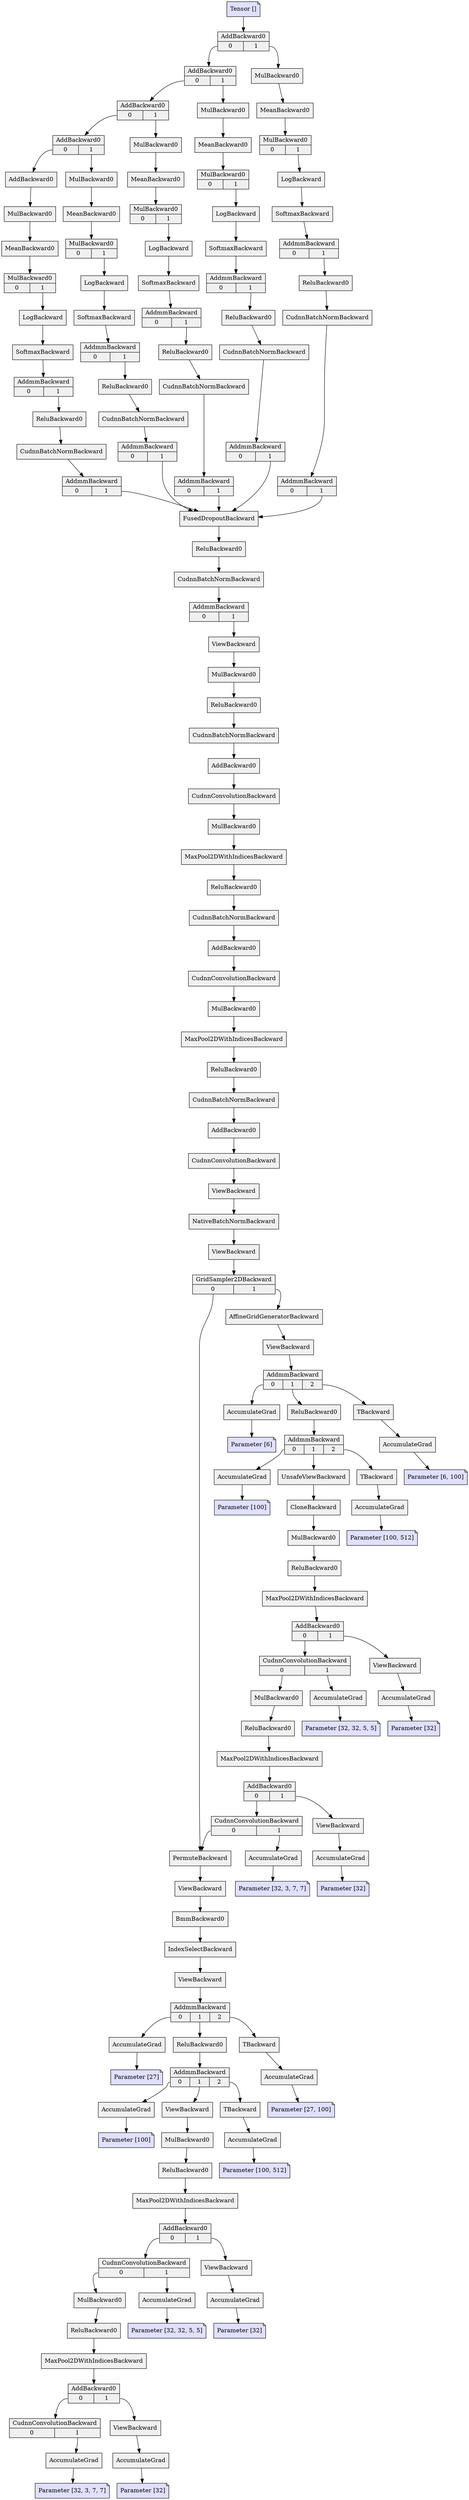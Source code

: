 digraph{
  1 [shape=note,style=filled, fillcolor="#e0e0ff",label="Tensor []"]
  2 [shape=record,style=filled, fillcolor="#f0f0f0",label="{ AddBackward0 | { <output0> 0 | <output1> 1 }  }"]
  3 [shape=record,style=filled, fillcolor="#f0f0f0",label="{ AddBackward0 | { <output0> 0 | <output1> 1 }  }"]
  4 [shape=record,style=filled, fillcolor="#f0f0f0",label="{ AddBackward0 | { <output0> 0 | <output1> 1 }  }"]
  5 [shape=record,style=filled, fillcolor="#f0f0f0",label="{ AddBackward0 | { <output0> 0 | <output1> 1 }  }"]
  6 [shape=record,style=filled, fillcolor="#f0f0f0",label="{ AddBackward0 }"]
  7 [shape=record,style=filled, fillcolor="#f0f0f0",label="{ MulBackward0 }"]
  8 [shape=record,style=filled, fillcolor="#f0f0f0",label="{ MeanBackward0 }"]
  9 [shape=record,style=filled, fillcolor="#f0f0f0",label="{ MulBackward0 | { <output0> 0 | <output1> 1 }  }"]
  10 [shape=record,style=filled, fillcolor="#f0f0f0",label="{ LogBackward }"]
  11 [shape=record,style=filled, fillcolor="#f0f0f0",label="{ SoftmaxBackward }"]
  12 [shape=record,style=filled, fillcolor="#f0f0f0",label="{ AddmmBackward | { <output0> 0 | <output1> 1 }  }"]
  13 [shape=record,style=filled, fillcolor="#f0f0f0",label="{ ReluBackward0 }"]
  14 [shape=record,style=filled, fillcolor="#f0f0f0",label="{ CudnnBatchNormBackward }"]
  15 [shape=record,style=filled, fillcolor="#f0f0f0",label="{ AddmmBackward | { <output0> 0 | <output1> 1 }  }"]
  16 [shape=record,style=filled, fillcolor="#f0f0f0",label="{ FusedDropoutBackward }"]
  17 [shape=record,style=filled, fillcolor="#f0f0f0",label="{ ReluBackward0 }"]
  18 [shape=record,style=filled, fillcolor="#f0f0f0",label="{ CudnnBatchNormBackward }"]
  19 [shape=record,style=filled, fillcolor="#f0f0f0",label="{ AddmmBackward | { <output0> 0 | <output1> 1 }  }"]
  20 [shape=record,style=filled, fillcolor="#f0f0f0",label="{ ViewBackward }"]
  21 [shape=record,style=filled, fillcolor="#f0f0f0",label="{ MulBackward0 }"]
  22 [shape=record,style=filled, fillcolor="#f0f0f0",label="{ ReluBackward0 }"]
  23 [shape=record,style=filled, fillcolor="#f0f0f0",label="{ CudnnBatchNormBackward }"]
  24 [shape=record,style=filled, fillcolor="#f0f0f0",label="{ AddBackward0 }"]
  25 [shape=record,style=filled, fillcolor="#f0f0f0",label="{ CudnnConvolutionBackward }"]
  26 [shape=record,style=filled, fillcolor="#f0f0f0",label="{ MulBackward0 }"]
  27 [shape=record,style=filled, fillcolor="#f0f0f0",label="{ MaxPool2DWithIndicesBackward }"]
  28 [shape=record,style=filled, fillcolor="#f0f0f0",label="{ ReluBackward0 }"]
  29 [shape=record,style=filled, fillcolor="#f0f0f0",label="{ CudnnBatchNormBackward }"]
  30 [shape=record,style=filled, fillcolor="#f0f0f0",label="{ AddBackward0 }"]
  31 [shape=record,style=filled, fillcolor="#f0f0f0",label="{ CudnnConvolutionBackward }"]
  32 [shape=record,style=filled, fillcolor="#f0f0f0",label="{ MulBackward0 }"]
  33 [shape=record,style=filled, fillcolor="#f0f0f0",label="{ MaxPool2DWithIndicesBackward }"]
  34 [shape=record,style=filled, fillcolor="#f0f0f0",label="{ ReluBackward0 }"]
  35 [shape=record,style=filled, fillcolor="#f0f0f0",label="{ CudnnBatchNormBackward }"]
  36 [shape=record,style=filled, fillcolor="#f0f0f0",label="{ AddBackward0 }"]
  37 [shape=record,style=filled, fillcolor="#f0f0f0",label="{ CudnnConvolutionBackward }"]
  38 [shape=record,style=filled, fillcolor="#f0f0f0",label="{ ViewBackward }"]
  39 [shape=record,style=filled, fillcolor="#f0f0f0",label="{ NativeBatchNormBackward }"]
  40 [shape=record,style=filled, fillcolor="#f0f0f0",label="{ ViewBackward }"]
  41 [shape=record,style=filled, fillcolor="#f0f0f0",label="{ GridSampler2DBackward | { <output0> 0 | <output1> 1 }  }"]
  42 [shape=record,style=filled, fillcolor="#f0f0f0",label="{ PermuteBackward }"]
  43 [shape=record,style=filled, fillcolor="#f0f0f0",label="{ ViewBackward }"]
  44 [shape=record,style=filled, fillcolor="#f0f0f0",label="{ BmmBackward0 }"]
  45 [shape=record,style=filled, fillcolor="#f0f0f0",label="{ IndexSelectBackward }"]
  46 [shape=record,style=filled, fillcolor="#f0f0f0",label="{ ViewBackward }"]
  47 [shape=record,style=filled, fillcolor="#f0f0f0",label="{ AddmmBackward | { <output0> 0 | <output1> 1 | <output2> 2 }  }"]
  48 [shape=record,style=filled, fillcolor="#f0f0f0",label="{ AccumulateGrad }"]
  49 [shape=note,style=filled, fillcolor="#e0e0ff",label="Parameter [27]"]
  50 [shape=record,style=filled, fillcolor="#f0f0f0",label="{ ReluBackward0 }"]
  51 [shape=record,style=filled, fillcolor="#f0f0f0",label="{ AddmmBackward | { <output0> 0 | <output1> 1 | <output2> 2 }  }"]
  52 [shape=record,style=filled, fillcolor="#f0f0f0",label="{ AccumulateGrad }"]
  53 [shape=note,style=filled, fillcolor="#e0e0ff",label="Parameter [100]"]
  54 [shape=record,style=filled, fillcolor="#f0f0f0",label="{ ViewBackward }"]
  55 [shape=record,style=filled, fillcolor="#f0f0f0",label="{ MulBackward0 }"]
  56 [shape=record,style=filled, fillcolor="#f0f0f0",label="{ ReluBackward0 }"]
  57 [shape=record,style=filled, fillcolor="#f0f0f0",label="{ MaxPool2DWithIndicesBackward }"]
  58 [shape=record,style=filled, fillcolor="#f0f0f0",label="{ AddBackward0 | { <output0> 0 | <output1> 1 }  }"]
  59 [shape=record,style=filled, fillcolor="#f0f0f0",label="{ CudnnConvolutionBackward | { <output0> 0 | <output1> 1 }  }"]
  60 [shape=record,style=filled, fillcolor="#f0f0f0",label="{ MulBackward0 }"]
  61 [shape=record,style=filled, fillcolor="#f0f0f0",label="{ ReluBackward0 }"]
  62 [shape=record,style=filled, fillcolor="#f0f0f0",label="{ MaxPool2DWithIndicesBackward }"]
  63 [shape=record,style=filled, fillcolor="#f0f0f0",label="{ AddBackward0 | { <output0> 0 | <output1> 1 }  }"]
  64 [shape=record,style=filled, fillcolor="#f0f0f0",label="{ CudnnConvolutionBackward | { <output0> 0 | <output1> 1 }  }"]
  65 [shape=record,style=filled, fillcolor="#f0f0f0",label="{ AccumulateGrad }"]
  66 [shape=note,style=filled, fillcolor="#e0e0ff",label="Parameter [32, 3, 7, 7]"]
  67 [shape=record,style=filled, fillcolor="#f0f0f0",label="{ ViewBackward }"]
  68 [shape=record,style=filled, fillcolor="#f0f0f0",label="{ AccumulateGrad }"]
  69 [shape=note,style=filled, fillcolor="#e0e0ff",label="Parameter [32]"]
  70 [shape=record,style=filled, fillcolor="#f0f0f0",label="{ AccumulateGrad }"]
  71 [shape=note,style=filled, fillcolor="#e0e0ff",label="Parameter [32, 32, 5, 5]"]
  72 [shape=record,style=filled, fillcolor="#f0f0f0",label="{ ViewBackward }"]
  73 [shape=record,style=filled, fillcolor="#f0f0f0",label="{ AccumulateGrad }"]
  74 [shape=note,style=filled, fillcolor="#e0e0ff",label="Parameter [32]"]
  75 [shape=record,style=filled, fillcolor="#f0f0f0",label="{ TBackward }"]
  76 [shape=record,style=filled, fillcolor="#f0f0f0",label="{ AccumulateGrad }"]
  77 [shape=note,style=filled, fillcolor="#e0e0ff",label="Parameter [100, 512]"]
  78 [shape=record,style=filled, fillcolor="#f0f0f0",label="{ TBackward }"]
  79 [shape=record,style=filled, fillcolor="#f0f0f0",label="{ AccumulateGrad }"]
  80 [shape=note,style=filled, fillcolor="#e0e0ff",label="Parameter [27, 100]"]
  81 [shape=record,style=filled, fillcolor="#f0f0f0",label="{ AffineGridGeneratorBackward }"]
  82 [shape=record,style=filled, fillcolor="#f0f0f0",label="{ ViewBackward }"]
  83 [shape=record,style=filled, fillcolor="#f0f0f0",label="{ AddmmBackward | { <output0> 0 | <output1> 1 | <output2> 2 }  }"]
  84 [shape=record,style=filled, fillcolor="#f0f0f0",label="{ AccumulateGrad }"]
  85 [shape=note,style=filled, fillcolor="#e0e0ff",label="Parameter [6]"]
  86 [shape=record,style=filled, fillcolor="#f0f0f0",label="{ ReluBackward0 }"]
  87 [shape=record,style=filled, fillcolor="#f0f0f0",label="{ AddmmBackward | { <output0> 0 | <output1> 1 | <output2> 2 }  }"]
  88 [shape=record,style=filled, fillcolor="#f0f0f0",label="{ AccumulateGrad }"]
  89 [shape=note,style=filled, fillcolor="#e0e0ff",label="Parameter [100]"]
  90 [shape=record,style=filled, fillcolor="#f0f0f0",label="{ UnsafeViewBackward }"]
  91 [shape=record,style=filled, fillcolor="#f0f0f0",label="{ CloneBackward }"]
  92 [shape=record,style=filled, fillcolor="#f0f0f0",label="{ MulBackward0 }"]
  93 [shape=record,style=filled, fillcolor="#f0f0f0",label="{ ReluBackward0 }"]
  94 [shape=record,style=filled, fillcolor="#f0f0f0",label="{ MaxPool2DWithIndicesBackward }"]
  95 [shape=record,style=filled, fillcolor="#f0f0f0",label="{ AddBackward0 | { <output0> 0 | <output1> 1 }  }"]
  96 [shape=record,style=filled, fillcolor="#f0f0f0",label="{ CudnnConvolutionBackward | { <output0> 0 | <output1> 1 }  }"]
  97 [shape=record,style=filled, fillcolor="#f0f0f0",label="{ MulBackward0 }"]
  98 [shape=record,style=filled, fillcolor="#f0f0f0",label="{ ReluBackward0 }"]
  99 [shape=record,style=filled, fillcolor="#f0f0f0",label="{ MaxPool2DWithIndicesBackward }"]
  100 [shape=record,style=filled, fillcolor="#f0f0f0",label="{ AddBackward0 | { <output0> 0 | <output1> 1 }  }"]
  101 [shape=record,style=filled, fillcolor="#f0f0f0",label="{ CudnnConvolutionBackward | { <output0> 0 | <output1> 1 }  }"]
  102 [shape=record,style=filled, fillcolor="#f0f0f0",label="{ AccumulateGrad }"]
  103 [shape=note,style=filled, fillcolor="#e0e0ff",label="Parameter [32, 3, 7, 7]"]
  104 [shape=record,style=filled, fillcolor="#f0f0f0",label="{ ViewBackward }"]
  105 [shape=record,style=filled, fillcolor="#f0f0f0",label="{ AccumulateGrad }"]
  106 [shape=note,style=filled, fillcolor="#e0e0ff",label="Parameter [32]"]
  107 [shape=record,style=filled, fillcolor="#f0f0f0",label="{ AccumulateGrad }"]
  108 [shape=note,style=filled, fillcolor="#e0e0ff",label="Parameter [32, 32, 5, 5]"]
  109 [shape=record,style=filled, fillcolor="#f0f0f0",label="{ ViewBackward }"]
  110 [shape=record,style=filled, fillcolor="#f0f0f0",label="{ AccumulateGrad }"]
  111 [shape=note,style=filled, fillcolor="#e0e0ff",label="Parameter [32]"]
  112 [shape=record,style=filled, fillcolor="#f0f0f0",label="{ TBackward }"]
  113 [shape=record,style=filled, fillcolor="#f0f0f0",label="{ AccumulateGrad }"]
  114 [shape=note,style=filled, fillcolor="#e0e0ff",label="Parameter [100, 512]"]
  115 [shape=record,style=filled, fillcolor="#f0f0f0",label="{ TBackward }"]
  116 [shape=record,style=filled, fillcolor="#f0f0f0",label="{ AccumulateGrad }"]
  117 [shape=note,style=filled, fillcolor="#e0e0ff",label="Parameter [6, 100]"]
  118 [shape=record,style=filled, fillcolor="#f0f0f0",label="{ MulBackward0 }"]
  119 [shape=record,style=filled, fillcolor="#f0f0f0",label="{ MeanBackward0 }"]
  120 [shape=record,style=filled, fillcolor="#f0f0f0",label="{ MulBackward0 | { <output0> 0 | <output1> 1 }  }"]
  121 [shape=record,style=filled, fillcolor="#f0f0f0",label="{ LogBackward }"]
  122 [shape=record,style=filled, fillcolor="#f0f0f0",label="{ SoftmaxBackward }"]
  123 [shape=record,style=filled, fillcolor="#f0f0f0",label="{ AddmmBackward | { <output0> 0 | <output1> 1 }  }"]
  124 [shape=record,style=filled, fillcolor="#f0f0f0",label="{ ReluBackward0 }"]
  125 [shape=record,style=filled, fillcolor="#f0f0f0",label="{ CudnnBatchNormBackward }"]
  126 [shape=record,style=filled, fillcolor="#f0f0f0",label="{ AddmmBackward | { <output0> 0 | <output1> 1 }  }"]
  127 [shape=record,style=filled, fillcolor="#f0f0f0",label="{ MulBackward0 }"]
  128 [shape=record,style=filled, fillcolor="#f0f0f0",label="{ MeanBackward0 }"]
  129 [shape=record,style=filled, fillcolor="#f0f0f0",label="{ MulBackward0 | { <output0> 0 | <output1> 1 }  }"]
  130 [shape=record,style=filled, fillcolor="#f0f0f0",label="{ LogBackward }"]
  131 [shape=record,style=filled, fillcolor="#f0f0f0",label="{ SoftmaxBackward }"]
  132 [shape=record,style=filled, fillcolor="#f0f0f0",label="{ AddmmBackward | { <output0> 0 | <output1> 1 }  }"]
  133 [shape=record,style=filled, fillcolor="#f0f0f0",label="{ ReluBackward0 }"]
  134 [shape=record,style=filled, fillcolor="#f0f0f0",label="{ CudnnBatchNormBackward }"]
  135 [shape=record,style=filled, fillcolor="#f0f0f0",label="{ AddmmBackward | { <output0> 0 | <output1> 1 }  }"]
  136 [shape=record,style=filled, fillcolor="#f0f0f0",label="{ MulBackward0 }"]
  137 [shape=record,style=filled, fillcolor="#f0f0f0",label="{ MeanBackward0 }"]
  138 [shape=record,style=filled, fillcolor="#f0f0f0",label="{ MulBackward0 | { <output0> 0 | <output1> 1 }  }"]
  139 [shape=record,style=filled, fillcolor="#f0f0f0",label="{ LogBackward }"]
  140 [shape=record,style=filled, fillcolor="#f0f0f0",label="{ SoftmaxBackward }"]
  141 [shape=record,style=filled, fillcolor="#f0f0f0",label="{ AddmmBackward | { <output0> 0 | <output1> 1 }  }"]
  142 [shape=record,style=filled, fillcolor="#f0f0f0",label="{ ReluBackward0 }"]
  143 [shape=record,style=filled, fillcolor="#f0f0f0",label="{ CudnnBatchNormBackward }"]
  144 [shape=record,style=filled, fillcolor="#f0f0f0",label="{ AddmmBackward | { <output0> 0 | <output1> 1 }  }"]
  145 [shape=record,style=filled, fillcolor="#f0f0f0",label="{ MulBackward0 }"]
  146 [shape=record,style=filled, fillcolor="#f0f0f0",label="{ MeanBackward0 }"]
  147 [shape=record,style=filled, fillcolor="#f0f0f0",label="{ MulBackward0 | { <output0> 0 | <output1> 1 }  }"]
  148 [shape=record,style=filled, fillcolor="#f0f0f0",label="{ LogBackward }"]
  149 [shape=record,style=filled, fillcolor="#f0f0f0",label="{ SoftmaxBackward }"]
  150 [shape=record,style=filled, fillcolor="#f0f0f0",label="{ AddmmBackward | { <output0> 0 | <output1> 1 }  }"]
  151 [shape=record,style=filled, fillcolor="#f0f0f0",label="{ ReluBackward0 }"]
  152 [shape=record,style=filled, fillcolor="#f0f0f0",label="{ CudnnBatchNormBackward }"]
  153 [shape=record,style=filled, fillcolor="#f0f0f0",label="{ AddmmBackward | { <output0> 0 | <output1> 1 }  }"]
  48 -> 49
  47:output0 -> 48
  52 -> 53
  51:output0 -> 52
  65 -> 66
  64:output1 -> 65
  63:output0 -> 64
  68 -> 69
  67 -> 68
  63:output1 -> 67
  62 -> 63
  61 -> 62
  60 -> 61
  59:output0 -> 60
  70 -> 71
  59:output1 -> 70
  58:output0 -> 59
  73 -> 74
  72 -> 73
  58:output1 -> 72
  57 -> 58
  56 -> 57
  55 -> 56
  54 -> 55
  51:output1 -> 54
  76 -> 77
  75 -> 76
  51:output2 -> 75
  50 -> 51
  47:output1 -> 50
  79 -> 80
  78 -> 79
  47:output2 -> 78
  46 -> 47
  45 -> 46
  44 -> 45
  43 -> 44
  42 -> 43
  41:output0 -> 42
  84 -> 85
  83:output0 -> 84
  88 -> 89
  87:output0 -> 88
  101:output0 -> 42
  102 -> 103
  101:output1 -> 102
  100:output0 -> 101
  105 -> 106
  104 -> 105
  100:output1 -> 104
  99 -> 100
  98 -> 99
  97 -> 98
  96:output0 -> 97
  107 -> 108
  96:output1 -> 107
  95:output0 -> 96
  110 -> 111
  109 -> 110
  95:output1 -> 109
  94 -> 95
  93 -> 94
  92 -> 93
  91 -> 92
  90 -> 91
  87:output1 -> 90
  113 -> 114
  112 -> 113
  87:output2 -> 112
  86 -> 87
  83:output1 -> 86
  116 -> 117
  115 -> 116
  83:output2 -> 115
  82 -> 83
  81 -> 82
  41:output1 -> 81
  40 -> 41
  39 -> 40
  38 -> 39
  37 -> 38
  36 -> 37
  35 -> 36
  34 -> 35
  33 -> 34
  32 -> 33
  31 -> 32
  30 -> 31
  29 -> 30
  28 -> 29
  27 -> 28
  26 -> 27
  25 -> 26
  24 -> 25
  23 -> 24
  22 -> 23
  21 -> 22
  20 -> 21
  19:output1 -> 20
  18 -> 19
  17 -> 18
  16 -> 17
  15:output1 -> 16
  14 -> 15
  13 -> 14
  12:output1 -> 13
  11 -> 12
  10 -> 11
  9:output1 -> 10
  8 -> 9
  7 -> 8
  6 -> 7
  5:output0 -> 6
  126:output1 -> 16
  125 -> 126
  124 -> 125
  123:output1 -> 124
  122 -> 123
  121 -> 122
  120:output1 -> 121
  119 -> 120
  118 -> 119
  5:output1 -> 118
  4:output0 -> 5
  135:output1 -> 16
  134 -> 135
  133 -> 134
  132:output1 -> 133
  131 -> 132
  130 -> 131
  129:output1 -> 130
  128 -> 129
  127 -> 128
  4:output1 -> 127
  3:output0 -> 4
  144:output1 -> 16
  143 -> 144
  142 -> 143
  141:output1 -> 142
  140 -> 141
  139 -> 140
  138:output1 -> 139
  137 -> 138
  136 -> 137
  3:output1 -> 136
  2:output0 -> 3
  153:output1 -> 16
  152 -> 153
  151 -> 152
  150:output1 -> 151
  149 -> 150
  148 -> 149
  147:output1 -> 148
  146 -> 147
  145 -> 146
  2:output1 -> 145
  1 -> 2
}
